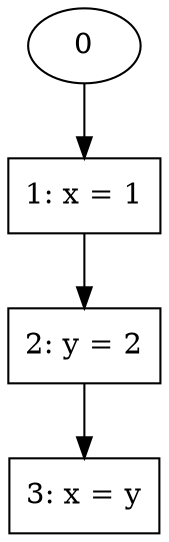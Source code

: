 // Control Flow Graph
digraph {
	1 [label="1: x = 1" peripheries=1 shape=rectangle]
	0 -> 1
	2 [label="2: y = 2" peripheries=1 shape=rectangle]
	1 -> 2
	3 [label="3: x = y" peripheries=1 shape=rectangle]
	2 -> 3
}
